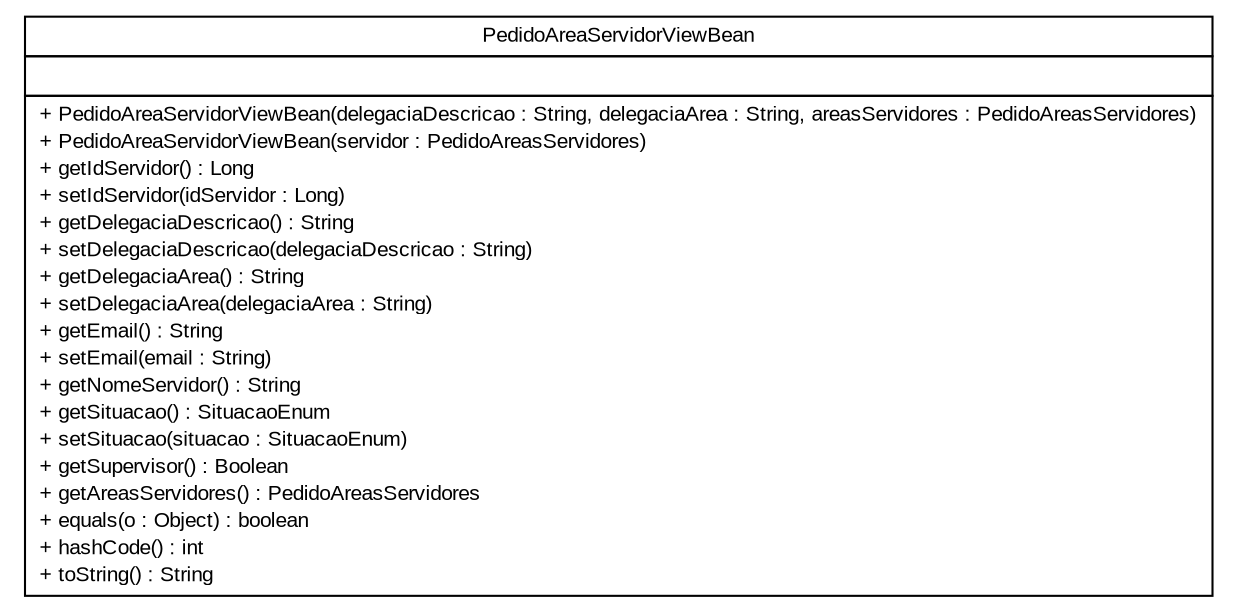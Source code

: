 #!/usr/local/bin/dot
#
# Class diagram 
# Generated by UMLGraph version R5_6 (http://www.umlgraph.org/)
#

digraph G {
	edge [fontname="arial",fontsize=10,labelfontname="arial",labelfontsize=10];
	node [fontname="arial",fontsize=10,shape=plaintext];
	nodesep=0.25;
	ranksep=0.5;
	// br.gov.to.sefaz.arr.parametros.managedbean.viewbean.PedidoAreaServidorViewBean
	c160929 [label=<<table title="br.gov.to.sefaz.arr.parametros.managedbean.viewbean.PedidoAreaServidorViewBean" border="0" cellborder="1" cellspacing="0" cellpadding="2" port="p" href="./PedidoAreaServidorViewBean.html">
		<tr><td><table border="0" cellspacing="0" cellpadding="1">
<tr><td align="center" balign="center"> PedidoAreaServidorViewBean </td></tr>
		</table></td></tr>
		<tr><td><table border="0" cellspacing="0" cellpadding="1">
<tr><td align="left" balign="left">  </td></tr>
		</table></td></tr>
		<tr><td><table border="0" cellspacing="0" cellpadding="1">
<tr><td align="left" balign="left"> + PedidoAreaServidorViewBean(delegaciaDescricao : String, delegaciaArea : String, areasServidores : PedidoAreasServidores) </td></tr>
<tr><td align="left" balign="left"> + PedidoAreaServidorViewBean(servidor : PedidoAreasServidores) </td></tr>
<tr><td align="left" balign="left"> + getIdServidor() : Long </td></tr>
<tr><td align="left" balign="left"> + setIdServidor(idServidor : Long) </td></tr>
<tr><td align="left" balign="left"> + getDelegaciaDescricao() : String </td></tr>
<tr><td align="left" balign="left"> + setDelegaciaDescricao(delegaciaDescricao : String) </td></tr>
<tr><td align="left" balign="left"> + getDelegaciaArea() : String </td></tr>
<tr><td align="left" balign="left"> + setDelegaciaArea(delegaciaArea : String) </td></tr>
<tr><td align="left" balign="left"> + getEmail() : String </td></tr>
<tr><td align="left" balign="left"> + setEmail(email : String) </td></tr>
<tr><td align="left" balign="left"> + getNomeServidor() : String </td></tr>
<tr><td align="left" balign="left"> + getSituacao() : SituacaoEnum </td></tr>
<tr><td align="left" balign="left"> + setSituacao(situacao : SituacaoEnum) </td></tr>
<tr><td align="left" balign="left"> + getSupervisor() : Boolean </td></tr>
<tr><td align="left" balign="left"> + getAreasServidores() : PedidoAreasServidores </td></tr>
<tr><td align="left" balign="left"> + equals(o : Object) : boolean </td></tr>
<tr><td align="left" balign="left"> + hashCode() : int </td></tr>
<tr><td align="left" balign="left"> + toString() : String </td></tr>
		</table></td></tr>
		</table>>, URL="./PedidoAreaServidorViewBean.html", fontname="arial", fontcolor="black", fontsize=10.0];
}

